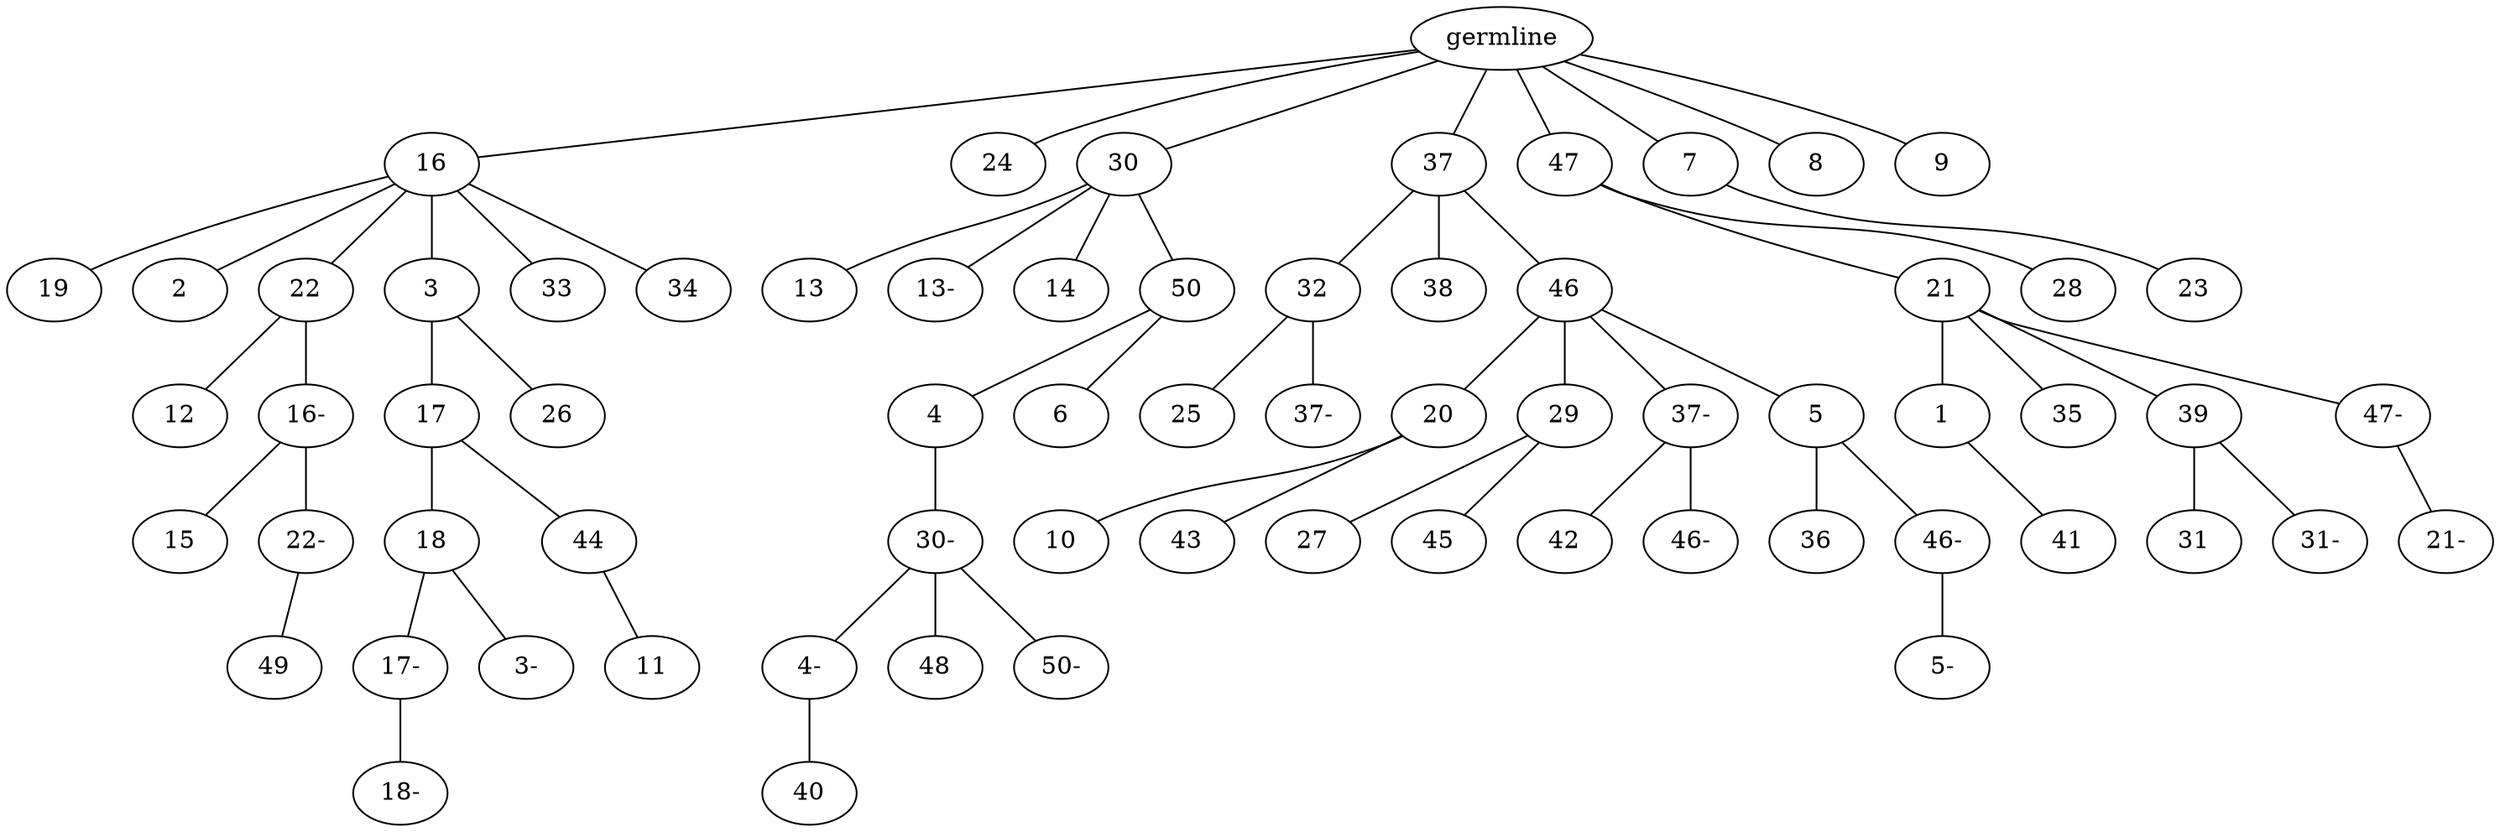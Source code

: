 graph tree {
    "140546171529296" [label="germline"];
    "140546177555280" [label="16"];
    "140546177556432" [label="19"];
    "140546177556144" [label="2"];
    "140546177553504" [label="22"];
    "140546177553888" [label="12"];
    "140546177553312" [label="16-"];
    "140546177553072" [label="15"];
    "140546177555520" [label="22-"];
    "140546177554224" [label="49"];
    "140546177556096" [label="3"];
    "140546177555904" [label="17"];
    "140546177552640" [label="18"];
    "140546177554176" [label="17-"];
    "140546177553792" [label="18-"];
    "140546177552880" [label="3-"];
    "140546177554320" [label="44"];
    "140546177554944" [label="11"];
    "140546177553984" [label="26"];
    "140546177556192" [label="33"];
    "140546177552448" [label="34"];
    "140546177554560" [label="24"];
    "140546177554896" [label="30"];
    "140546177553600" [label="13"];
    "140546177554128" [label="13-"];
    "140546177554656" [label="14"];
    "140546177552736" [label="50"];
    "140546183553568" [label="4"];
    "140546183553616" [label="30-"];
    "140546183554048" [label="4-"];
    "140546183554336" [label="40"];
    "140546183554864" [label="48"];
    "140546183553760" [label="50-"];
    "140546183554288" [label="6"];
    "140546177554368" [label="37"];
    "140546183554000" [label="32"];
    "140546183554144" [label="25"];
    "140546183555152" [label="37-"];
    "140546183555584" [label="38"];
    "140546183555200" [label="46"];
    "140546183554480" [label="20"];
    "140546183555392" [label="10"];
    "140546173774432" [label="43"];
    "140546183556448" [label="29"];
    "140546183555776" [label="27"];
    "140546183556592" [label="45"];
    "140546183557024" [label="37-"];
    "140546183556640" [label="42"];
    "140546183556400" [label="46-"];
    "140546183554816" [label="5"];
    "140546183556928" [label="36"];
    "140546183557072" [label="46-"];
    "140546177159568" [label="5-"];
    "140546183555632" [label="47"];
    "140546183556784" [label="21"];
    "140546177159376" [label="1"];
    "140546177159904" [label="41"];
    "140546177160576" [label="35"];
    "140546177160144" [label="39"];
    "140546177159664" [label="31"];
    "140546177160048" [label="31-"];
    "140546177161296" [label="47-"];
    "140546177160720" [label="21-"];
    "140546177159472" [label="28"];
    "140546183553136" [label="7"];
    "140546177160240" [label="23"];
    "140546177161200" [label="8"];
    "140546177161728" [label="9"];
    "140546171529296" -- "140546177555280";
    "140546171529296" -- "140546177554560";
    "140546171529296" -- "140546177554896";
    "140546171529296" -- "140546177554368";
    "140546171529296" -- "140546183555632";
    "140546171529296" -- "140546183553136";
    "140546171529296" -- "140546177161200";
    "140546171529296" -- "140546177161728";
    "140546177555280" -- "140546177556432";
    "140546177555280" -- "140546177556144";
    "140546177555280" -- "140546177553504";
    "140546177555280" -- "140546177556096";
    "140546177555280" -- "140546177556192";
    "140546177555280" -- "140546177552448";
    "140546177553504" -- "140546177553888";
    "140546177553504" -- "140546177553312";
    "140546177553312" -- "140546177553072";
    "140546177553312" -- "140546177555520";
    "140546177555520" -- "140546177554224";
    "140546177556096" -- "140546177555904";
    "140546177556096" -- "140546177553984";
    "140546177555904" -- "140546177552640";
    "140546177555904" -- "140546177554320";
    "140546177552640" -- "140546177554176";
    "140546177552640" -- "140546177552880";
    "140546177554176" -- "140546177553792";
    "140546177554320" -- "140546177554944";
    "140546177554896" -- "140546177553600";
    "140546177554896" -- "140546177554128";
    "140546177554896" -- "140546177554656";
    "140546177554896" -- "140546177552736";
    "140546177552736" -- "140546183553568";
    "140546177552736" -- "140546183554288";
    "140546183553568" -- "140546183553616";
    "140546183553616" -- "140546183554048";
    "140546183553616" -- "140546183554864";
    "140546183553616" -- "140546183553760";
    "140546183554048" -- "140546183554336";
    "140546177554368" -- "140546183554000";
    "140546177554368" -- "140546183555584";
    "140546177554368" -- "140546183555200";
    "140546183554000" -- "140546183554144";
    "140546183554000" -- "140546183555152";
    "140546183555200" -- "140546183554480";
    "140546183555200" -- "140546183556448";
    "140546183555200" -- "140546183557024";
    "140546183555200" -- "140546183554816";
    "140546183554480" -- "140546183555392";
    "140546183554480" -- "140546173774432";
    "140546183556448" -- "140546183555776";
    "140546183556448" -- "140546183556592";
    "140546183557024" -- "140546183556640";
    "140546183557024" -- "140546183556400";
    "140546183554816" -- "140546183556928";
    "140546183554816" -- "140546183557072";
    "140546183557072" -- "140546177159568";
    "140546183555632" -- "140546183556784";
    "140546183555632" -- "140546177159472";
    "140546183556784" -- "140546177159376";
    "140546183556784" -- "140546177160576";
    "140546183556784" -- "140546177160144";
    "140546183556784" -- "140546177161296";
    "140546177159376" -- "140546177159904";
    "140546177160144" -- "140546177159664";
    "140546177160144" -- "140546177160048";
    "140546177161296" -- "140546177160720";
    "140546183553136" -- "140546177160240";
}
